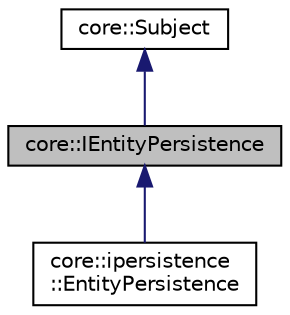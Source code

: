 digraph "core::IEntityPersistence"
{
  edge [fontname="Helvetica",fontsize="10",labelfontname="Helvetica",labelfontsize="10"];
  node [fontname="Helvetica",fontsize="10",shape=record];
  Node1 [label="core::IEntityPersistence",height=0.2,width=0.4,color="black", fillcolor="grey75", style="filled" fontcolor="black"];
  Node2 -> Node1 [dir="back",color="midnightblue",fontsize="10",style="solid",fontname="Helvetica"];
  Node2 [label="core::Subject",height=0.2,width=0.4,color="black", fillcolor="white", style="filled",URL="$classcore_1_1_subject.html"];
  Node1 -> Node3 [dir="back",color="midnightblue",fontsize="10",style="solid",fontname="Helvetica"];
  Node3 [label="core::ipersistence\l::EntityPersistence",height=0.2,width=0.4,color="black", fillcolor="white", style="filled",URL="$classcore_1_1ipersistence_1_1_entity_persistence.html"];
}
